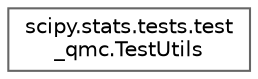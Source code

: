 digraph "Graphical Class Hierarchy"
{
 // LATEX_PDF_SIZE
  bgcolor="transparent";
  edge [fontname=Helvetica,fontsize=10,labelfontname=Helvetica,labelfontsize=10];
  node [fontname=Helvetica,fontsize=10,shape=box,height=0.2,width=0.4];
  rankdir="LR";
  Node0 [id="Node000000",label="scipy.stats.tests.test\l_qmc.TestUtils",height=0.2,width=0.4,color="grey40", fillcolor="white", style="filled",URL="$dc/dbd/classscipy_1_1stats_1_1tests_1_1test__qmc_1_1TestUtils.html",tooltip=" "];
}
